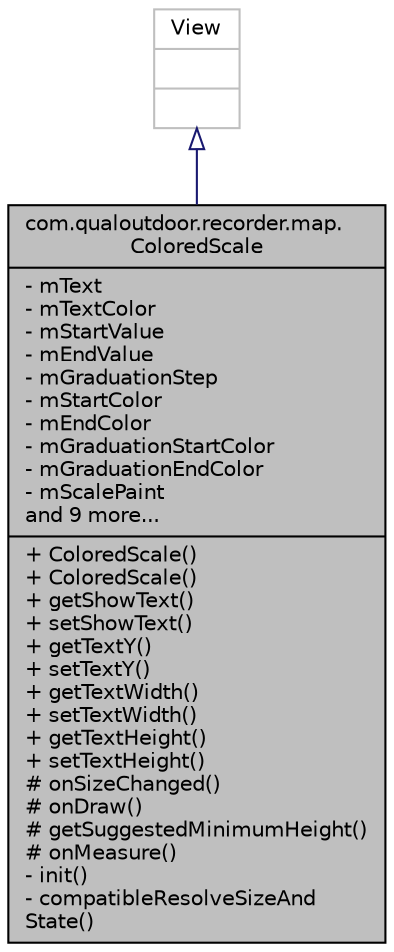 digraph "com.qualoutdoor.recorder.map.ColoredScale"
{
  edge [fontname="Helvetica",fontsize="10",labelfontname="Helvetica",labelfontsize="10"];
  node [fontname="Helvetica",fontsize="10",shape=record];
  Node1 [label="{com.qualoutdoor.recorder.map.\lColoredScale\n|- mText\l- mTextColor\l- mStartValue\l- mEndValue\l- mGraduationStep\l- mStartColor\l- mEndColor\l- mGraduationStartColor\l- mGraduationEndColor\l- mScalePaint\land 9 more...\l|+ ColoredScale()\l+ ColoredScale()\l+ getShowText()\l+ setShowText()\l+ getTextY()\l+ setTextY()\l+ getTextWidth()\l+ setTextWidth()\l+ getTextHeight()\l+ setTextHeight()\l# onSizeChanged()\l# onDraw()\l# getSuggestedMinimumHeight()\l# onMeasure()\l- init()\l- compatibleResolveSizeAnd\lState()\l}",height=0.2,width=0.4,color="black", fillcolor="grey75", style="filled" fontcolor="black"];
  Node2 -> Node1 [dir="back",color="midnightblue",fontsize="10",style="solid",arrowtail="onormal",fontname="Helvetica"];
  Node2 [label="{View\n||}",height=0.2,width=0.4,color="grey75", fillcolor="white", style="filled"];
}
